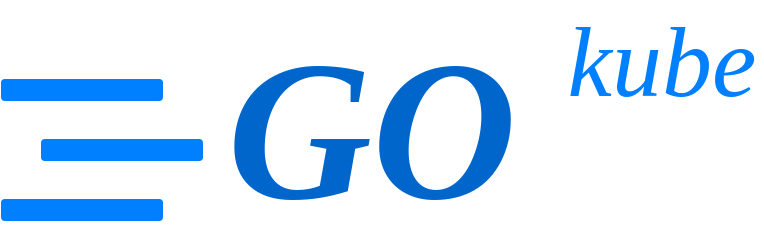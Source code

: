 <mxfile version="24.2.5" type="device">
  <diagram name="Logo" id="8Fhc35pmSikwly0D8afr">
    <mxGraphModel dx="1434" dy="836" grid="1" gridSize="10" guides="1" tooltips="1" connect="1" arrows="1" fold="1" page="1" pageScale="1" pageWidth="850" pageHeight="1100" math="0" shadow="0">
      <root>
        <mxCell id="0" />
        <mxCell id="1" parent="0" />
        <mxCell id="JfbwzOYOGv9RxcH_t4bF-1" value="GO" style="text;html=1;align=center;verticalAlign=middle;whiteSpace=wrap;rounded=0;fontFamily=Verdana;fontStyle=3;fontSize=100;fontColor=#0066CC;fillColor=none;gradientColor=none;" vertex="1" parent="1">
          <mxGeometry x="120" y="40" width="170" height="110" as="geometry" />
        </mxCell>
        <mxCell id="JfbwzOYOGv9RxcH_t4bF-2" value="kube" style="text;html=1;align=center;verticalAlign=middle;whiteSpace=wrap;rounded=0;fontFamily=Comic Sans MS;fontSize=50;fontColor=#007FFF;fontStyle=2" vertex="1" parent="1">
          <mxGeometry x="300" y="40" width="100" height="40" as="geometry" />
        </mxCell>
        <mxCell id="JfbwzOYOGv9RxcH_t4bF-3" value="" style="rounded=1;whiteSpace=wrap;html=1;strokeColor=#007FFF;fillColor=#007FFF;glass=0;shadow=0;" vertex="1" parent="1">
          <mxGeometry x="20" y="70" width="80" height="10" as="geometry" />
        </mxCell>
        <mxCell id="JfbwzOYOGv9RxcH_t4bF-6" value="" style="rounded=1;whiteSpace=wrap;html=1;strokeColor=#007FFF;fillColor=#007FFF;glass=0;shadow=0;" vertex="1" parent="1">
          <mxGeometry x="40" y="100" width="80" height="10" as="geometry" />
        </mxCell>
        <mxCell id="JfbwzOYOGv9RxcH_t4bF-7" value="" style="rounded=1;whiteSpace=wrap;html=1;strokeColor=#007FFF;fillColor=#007FFF;glass=0;shadow=0;" vertex="1" parent="1">
          <mxGeometry x="20" y="130" width="80" height="10" as="geometry" />
        </mxCell>
      </root>
    </mxGraphModel>
  </diagram>
</mxfile>

